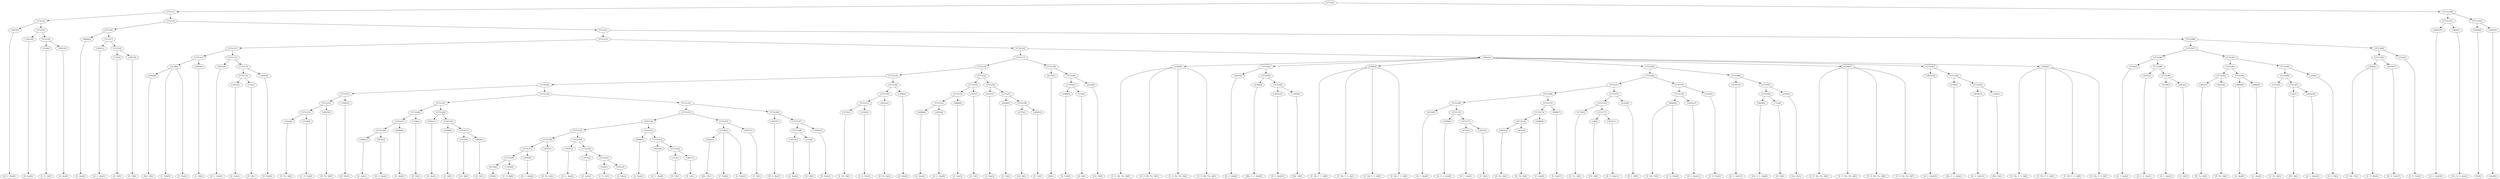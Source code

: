 digraph sample{
"L3635(0)"->"[D  G  Ais](0)"
"L-2013(0)"->"[D  Ais](0)"
"L524(0)"->"[C  D  G](0)"
"L5051(0)"->"[A  Ais](0)"
"L5721(4)"->"L524(0)"
"L5721(4)"->"L5051(0)"
"L5721(3)"->"L-2013(0)"
"L5721(3)"->"L5721(4)"
"L5721(2)"->"L3635(0)"
"L5721(2)"->"L5721(3)"
"L4984(0)"->"[G  Ais](0)"
"L3635(1)"->"[D  G  Ais](1)"
"L733(0)"->"[D  G](0)"
"L3857(0)"->"[F  G](0)"
"L5721(8)"->"L733(0)"
"L5721(8)"->"L3857(0)"
"L5721(7)"->"L3635(1)"
"L5721(7)"->"L5721(8)"
"L5721(6)"->"L4984(0)"
"L5721(6)"->"L5721(7)"
"L2922(0)"->"[Dis  G](0)"
"L5138(0)"->"[C  Dis](0)"
"L5138(0)"->"L2922(0)"
"L5138(0)"->"[C  Dis](1)"
"L2853(0)"->"[C  D](0)"
"L5721(12)"->"L5138(0)"
"L5721(12)"->"L2853(0)"
"L3635(2)"->"[D  G  Ais](2)"
"L-2013(1)"->"[D  Ais](1)"
"L733(1)"->"[D  G](1)"
"L5721(15)"->"L-2013(1)"
"L5721(15)"->"L733(1)"
"L-2005(0)"->"[D  Dis](0)"
"L5721(14)"->"L5721(15)"
"L5721(14)"->"L-2005(0)"
"L5721(13)"->"L3635(2)"
"L5721(13)"->"L5721(14)"
"L5721(11)"->"L5721(12)"
"L5721(11)"->"L5721(13)"
"L3710(0)"->"[C  Fis  A](0)"
"L5154(0)"->"[C  D  Fis](0)"
"L5721(23)"->"L3710(0)"
"L5721(23)"->"L5154(0)"
"L4935(0)"->"[D  Fis  A](0)"
"L5721(22)"->"L5721(23)"
"L5721(22)"->"L4935(0)"
"L-2005(1)"->"[D  Dis](1)"
"L5721(21)"->"L5721(22)"
"L5721(21)"->"L-2005(1)"
"L4984(1)"->"[G  Ais](1)"
"L3635(3)"->"[D  G  Ais](3)"
"L5721(28)"->"L4984(1)"
"L5721(28)"->"L3635(3)"
"L4984(2)"->"[G  Ais](2)"
"L5721(27)"->"L5721(28)"
"L5721(27)"->"L4984(2)"
"L733(2)"->"[D  G](2)"
"L5721(26)"->"L5721(27)"
"L5721(26)"->"L733(2)"
"L5051(1)"->"[A  Ais](1)"
"L4938(0)"->"[E  G](0)"
"L4775(0)"->"[Cis  A](0)"
"L4938(1)"->"[E  G](1)"
"L5721(31)"->"L4775(0)"
"L5721(31)"->"L4938(1)"
"L5721(30)"->"L4938(0)"
"L5721(30)"->"L5721(31)"
"L5721(29)"->"L5051(1)"
"L5721(29)"->"L5721(30)"
"L5721(25)"->"L5721(26)"
"L5721(25)"->"L5721(29)"
"L4178(0)"->"[D](0)"
"L-1934(0)"->"[C  D  A](0)"
"L5721(38)"->"L4178(0)"
"L5721(38)"->"L-1934(0)"
"L3635(4)"->"[D  G  Ais](4)"
"L5721(37)"->"L5721(38)"
"L5721(37)"->"L3635(4)"
"L4935(1)"->"[D  Fis  A](1)"
"L5721(36)"->"L5721(37)"
"L5721(36)"->"L4935(1)"
"L3635(5)"->"[D  G  Ais](5)"
"L-2013(2)"->"[D  Ais](2)"
"L524(1)"->"[C  D  G](1)"
"L5051(2)"->"[A  Ais](2)"
"L5721(41)"->"L524(1)"
"L5721(41)"->"L5051(2)"
"L5721(40)"->"L-2013(2)"
"L5721(40)"->"L5721(41)"
"L5721(39)"->"L3635(5)"
"L5721(39)"->"L5721(40)"
"L5721(35)"->"L5721(36)"
"L5721(35)"->"L5721(39)"
"L4984(3)"->"[G  Ais](3)"
"L3635(6)"->"[D  G  Ais](6)"
"L733(3)"->"[D  G](3)"
"L3857(1)"->"[F  G](1)"
"L5721(44)"->"L733(3)"
"L5721(44)"->"L3857(1)"
"L5721(43)"->"L3635(6)"
"L5721(43)"->"L5721(44)"
"L5721(42)"->"L4984(3)"
"L5721(42)"->"L5721(43)"
"L5721(34)"->"L5721(35)"
"L5721(34)"->"L5721(42)"
"L2922(1)"->"[Dis  G](1)"
"L5138(1)"->"[C  Dis](2)"
"L5138(1)"->"L2922(1)"
"L5138(1)"->"[C  Dis](3)"
"L2853(1)"->"[C  D](1)"
"L5721(45)"->"L5138(1)"
"L5721(45)"->"L2853(1)"
"L5721(33)"->"L5721(34)"
"L5721(33)"->"L5721(45)"
"L3635(7)"->"[D  G  Ais](7)"
"L-2013(3)"->"[D  Ais](3)"
"L733(4)"->"[D  G](4)"
"L5721(48)"->"L-2013(3)"
"L5721(48)"->"L733(4)"
"L-2005(2)"->"[D  Dis](2)"
"L5721(47)"->"L5721(48)"
"L5721(47)"->"L-2005(2)"
"L5721(46)"->"L3635(7)"
"L5721(46)"->"L5721(47)"
"L5721(32)"->"L5721(33)"
"L5721(32)"->"L5721(46)"
"L5721(24)"->"L5721(25)"
"L5721(24)"->"L5721(32)"
"L5721(20)"->"L5721(21)"
"L5721(20)"->"L5721(24)"
"L3710(1)"->"[C  Fis  A](1)"
"L5154(1)"->"[C  D  Fis](1)"
"L5721(51)"->"L3710(1)"
"L5721(51)"->"L5154(1)"
"L4935(2)"->"[D  Fis  A](2)"
"L5721(50)"->"L5721(51)"
"L5721(50)"->"L4935(2)"
"L-2005(3)"->"[D  Dis](3)"
"L5721(49)"->"L5721(50)"
"L5721(49)"->"L-2005(3)"
"L5721(19)"->"L5721(20)"
"L5721(19)"->"L5721(49)"
"L4984(4)"->"[G  Ais](4)"
"L3635(8)"->"[D  G  Ais](8)"
"L5721(55)"->"L4984(4)"
"L5721(55)"->"L3635(8)"
"L4984(5)"->"[G  Ais](5)"
"L5721(54)"->"L5721(55)"
"L5721(54)"->"L4984(5)"
"L733(5)"->"[D  G](5)"
"L5721(53)"->"L5721(54)"
"L5721(53)"->"L733(5)"
"L5051(3)"->"[A  Ais](3)"
"L4938(2)"->"[E  G](2)"
"L4775(1)"->"[Cis  A](1)"
"L4938(3)"->"[E  G](3)"
"L5721(58)"->"L4775(1)"
"L5721(58)"->"L4938(3)"
"L5721(57)"->"L4938(2)"
"L5721(57)"->"L5721(58)"
"L5721(56)"->"L5051(3)"
"L5721(56)"->"L5721(57)"
"L5721(52)"->"L5721(53)"
"L5721(52)"->"L5721(56)"
"L5721(18)"->"L5721(19)"
"L5721(18)"->"L5721(52)"
"L4178(1)"->"[D](1)"
"L3588(0)"->"[D  Fis](0)"
"L314(0)"->"[D  A](0)"
"L5721(61)"->"L3588(0)"
"L5721(61)"->"L314(0)"
"L2520(0)"->"[Cis  D](0)"
"L5721(60)"->"L5721(61)"
"L5721(60)"->"L2520(0)"
"L5721(59)"->"L4178(1)"
"L5721(59)"->"L5721(60)"
"L5721(17)"->"L5721(18)"
"L5721(17)"->"L5721(59)"
"L2366(0)"->"[C  D  Dis  Fis  A](0)"
"L2366(0)"->"[C  D  Dis  Fis  A](1)"
"L2366(0)"->"[C  D  Dis  Fis  A](2)"
"L2366(0)"->"[C  D  Dis  Fis  A](3)"
"L3635(9)"->"[D  G  Ais](9)"
"L4740(0)"->"[Dis  F  G  Ais](0)"
"L3635(10)"->"[D  G  Ais](10)"
"L-1856(0)"->"[Dis  E](0)"
"L5721(64)"->"L3635(10)"
"L5721(64)"->"L-1856(0)"
"L5721(63)"->"L4740(0)"
"L5721(63)"->"L5721(64)"
"L5721(62)"->"L3635(9)"
"L5721(62)"->"L5721(63)"
"L2008(0)"->"[C  Dis  F  G  A](0)"
"L2008(0)"->"[C  Dis  F  G  A](1)"
"L2008(0)"->"[C  Dis  F  G  A](2)"
"L2008(0)"->"[C  Dis  F  G  A](3)"
"L4154(0)"->"[D  F  Ais](0)"
"L5076(0)"->"[D  G  A  Ais](0)"
"L4154(1)"->"[D  F  Ais](1)"
"L2853(2)"->"[C  D](2)"
"L5721(71)"->"L4154(1)"
"L5721(71)"->"L2853(2)"
"L5721(70)"->"L5076(0)"
"L5721(70)"->"L5721(71)"
"L5721(69)"->"L4154(0)"
"L5721(69)"->"L5721(70)"
"L4935(3)"->"[D  Fis  A](3)"
"L4935(4)"->"[D  Fis  A](4)"
"L5721(74)"->"L4935(3)"
"L5721(74)"->"L4935(4)"
"L4984(6)"->"[G  Ais](6)"
"L5721(73)"->"L5721(74)"
"L5721(73)"->"L4984(6)"
"L4984(7)"->"[G  Ais](7)"
"L5721(72)"->"L5721(73)"
"L5721(72)"->"L4984(7)"
"L5721(68)"->"L5721(69)"
"L5721(68)"->"L5721(72)"
"L3710(2)"->"[C  Fis  A](2)"
"L18(0)"->"[Fis  A](0)"
"L3635(11)"->"[D  G  Ais](11)"
"L5721(77)"->"L18(0)"
"L5721(77)"->"L3635(11)"
"L5721(76)"->"L3710(2)"
"L5721(76)"->"L5721(77)"
"L2350(0)"->"[D  G  B](0)"
"L5721(75)"->"L5721(76)"
"L5721(75)"->"L2350(0)"
"L5721(67)"->"L5721(68)"
"L5721(67)"->"L5721(75)"
"L4082(0)"->"[C  Dis  F](0)"
"L4082(0)"->"[C  D  Dis](0)"
"L3635(12)"->"[D  G  Ais](12)"
"L5721(79)"->"L4082(0)"
"L5721(79)"->"L3635(12)"
"L5154(2)"->"[C  D  Fis](2)"
"L5721(78)"->"L5721(79)"
"L5721(78)"->"L5154(2)"
"L5721(66)"->"L5721(67)"
"L5721(66)"->"L5721(78)"
"L3635(13)"->"[D  G  Ais](13)"
"L3600(0)"->"[Cis  D  G  Ais](0)"
"L733(6)"->"[D  G](6)"
"L5721(82)"->"L3600(0)"
"L5721(82)"->"L733(6)"
"L2520(1)"->"[Cis  D](1)"
"L5721(81)"->"L5721(82)"
"L5721(81)"->"L2520(1)"
"L5721(80)"->"L3635(13)"
"L5721(80)"->"L5721(81)"
"L5721(65)"->"L5721(66)"
"L5721(65)"->"L5721(80)"
"L2366(1)"->"[C  D  Dis  Fis  A](4)"
"L2366(1)"->"[C  D  Dis  Fis  A](5)"
"L2366(1)"->"[C  D  Dis  Fis  A](6)"
"L2366(1)"->"[C  D  Dis  Fis  A](7)"
"L3635(14)"->"[D  G  Ais](14)"
"L4740(1)"->"[Dis  F  G  Ais](1)"
"L3635(15)"->"[D  G  Ais](15)"
"L-1856(1)"->"[Dis  E](1)"
"L5721(85)"->"L3635(15)"
"L5721(85)"->"L-1856(1)"
"L5721(84)"->"L4740(1)"
"L5721(84)"->"L5721(85)"
"L5721(83)"->"L3635(14)"
"L5721(83)"->"L5721(84)"
"L2008(1)"->"[C  Dis  F  G  A](4)"
"L2008(1)"->"[C  Dis  F  G  A](5)"
"L2008(1)"->"[C  Dis  F  G  A](6)"
"L2008(1)"->"[C  Dis  F  G  A](7)"
"L5491(0)"->"L2366(0)"
"L5491(0)"->"L5721(62)"
"L5491(0)"->"L2008(0)"
"L5491(0)"->"L5721(65)"
"L5491(0)"->"L2366(1)"
"L5491(0)"->"L5721(83)"
"L5491(0)"->"L2008(1)"
"L5721(16)"->"L5721(17)"
"L5721(16)"->"L5491(0)"
"L5721(10)"->"L5721(11)"
"L5721(10)"->"L5721(16)"
"L4154(2)"->"[D  F  Ais](2)"
"L5076(1)"->"[D  G  A  Ais](1)"
"L4154(3)"->"[D  F  Ais](3)"
"L2853(3)"->"[C  D](3)"
"L5721(90)"->"L4154(3)"
"L5721(90)"->"L2853(3)"
"L5721(89)"->"L5076(1)"
"L5721(89)"->"L5721(90)"
"L5721(88)"->"L4154(2)"
"L5721(88)"->"L5721(89)"
"L4935(5)"->"[D  Fis  A](5)"
"L4935(6)"->"[D  Fis  A](6)"
"L5721(93)"->"L4935(5)"
"L5721(93)"->"L4935(6)"
"L4984(8)"->"[G  Ais](8)"
"L4984(9)"->"[G  Ais](9)"
"L5721(94)"->"L4984(8)"
"L5721(94)"->"L4984(9)"
"L5721(92)"->"L5721(93)"
"L5721(92)"->"L5721(94)"
"L3710(3)"->"[C  Fis  A](3)"
"L18(1)"->"[Fis  A](1)"
"L3635(16)"->"[D  G  Ais](16)"
"L5721(97)"->"L18(1)"
"L5721(97)"->"L3635(16)"
"L5721(96)"->"L3710(3)"
"L5721(96)"->"L5721(97)"
"L2350(1)"->"[D  G  B](1)"
"L5721(95)"->"L5721(96)"
"L5721(95)"->"L2350(1)"
"L5721(91)"->"L5721(92)"
"L5721(91)"->"L5721(95)"
"L5721(87)"->"L5721(88)"
"L5721(87)"->"L5721(91)"
"L4082(1)"->"[C  Dis  F](1)"
"L4082(1)"->"[C  D  Dis](1)"
"L3635(17)"->"[D  G  Ais](17)"
"L5721(99)"->"L4082(1)"
"L5721(99)"->"L3635(17)"
"L5154(3)"->"[C  D  Fis](3)"
"L5721(98)"->"L5721(99)"
"L5721(98)"->"L5154(3)"
"L5721(86)"->"L5721(87)"
"L5721(86)"->"L5721(98)"
"L5721(9)"->"L5721(10)"
"L5721(9)"->"L5721(86)"
"L5721(5)"->"L5721(6)"
"L5721(5)"->"L5721(9)"
"L5721(1)"->"L5721(2)"
"L5721(1)"->"L5721(5)"
"L3635(18)"->"[D  G  Ais](18)"
"L3600(1)"->"[Cis  D  G  Ais](1)"
"L5721(101)"->"L3635(18)"
"L5721(101)"->"L3600(1)"
"L2930(0)"->"[G](0)"
"L3642(0)"->"[rest](0)"
"L5721(102)"->"L2930(0)"
"L5721(102)"->"L3642(0)"
"L5721(100)"->"L5721(101)"
"L5721(100)"->"L5721(102)"
"L5721(0)"->"L5721(1)"
"L5721(0)"->"L5721(100)"
{rank = min; "L5721(0)"}
{rank = same; "L5721(1)"; "L5721(100)";}
{rank = same; "L5721(2)"; "L5721(5)"; "L5721(101)"; "L5721(102)";}
{rank = same; "L3635(0)"; "L5721(3)"; "L5721(6)"; "L5721(9)"; "L3635(18)"; "L3600(1)"; "L2930(0)"; "L3642(0)";}
{rank = same; "L-2013(0)"; "L5721(4)"; "L4984(0)"; "L5721(7)"; "L5721(10)"; "L5721(86)";}
{rank = same; "L524(0)"; "L5051(0)"; "L3635(1)"; "L5721(8)"; "L5721(11)"; "L5721(16)"; "L5721(87)"; "L5721(98)";}
{rank = same; "L733(0)"; "L3857(0)"; "L5721(12)"; "L5721(13)"; "L5721(17)"; "L5491(0)"; "L5721(88)"; "L5721(91)"; "L5721(99)"; "L5154(3)";}
{rank = same; "L5138(0)"; "L2853(0)"; "L3635(2)"; "L5721(14)"; "L5721(18)"; "L5721(59)"; "L2366(0)"; "L5721(62)"; "L2008(0)"; "L5721(65)"; "L2366(1)"; "L5721(83)"; "L2008(1)"; "L4154(2)"; "L5721(89)"; "L5721(92)"; "L5721(95)"; "L4082(1)"; "L3635(17)";}
{rank = same; "L2922(0)"; "L5721(15)"; "L-2005(0)"; "L5721(19)"; "L5721(52)"; "L4178(1)"; "L5721(60)"; "L3635(9)"; "L5721(63)"; "L5721(66)"; "L5721(80)"; "L3635(14)"; "L5721(84)"; "L5076(1)"; "L5721(90)"; "L5721(93)"; "L5721(94)"; "L5721(96)"; "L2350(1)";}
{rank = same; "L-2013(1)"; "L733(1)"; "L5721(20)"; "L5721(49)"; "L5721(53)"; "L5721(56)"; "L5721(61)"; "L2520(0)"; "L4740(0)"; "L5721(64)"; "L5721(67)"; "L5721(78)"; "L3635(13)"; "L5721(81)"; "L4740(1)"; "L5721(85)"; "L4154(3)"; "L2853(3)"; "L4935(5)"; "L4935(6)"; "L4984(8)"; "L4984(9)"; "L3710(3)"; "L5721(97)";}
{rank = same; "L5721(21)"; "L5721(24)"; "L5721(50)"; "L-2005(3)"; "L5721(54)"; "L733(5)"; "L5051(3)"; "L5721(57)"; "L3588(0)"; "L314(0)"; "L3635(10)"; "L-1856(0)"; "L5721(68)"; "L5721(75)"; "L5721(79)"; "L5154(2)"; "L5721(82)"; "L2520(1)"; "L3635(15)"; "L-1856(1)"; "L18(1)"; "L3635(16)";}
{rank = same; "L5721(22)"; "L-2005(1)"; "L5721(25)"; "L5721(32)"; "L5721(51)"; "L4935(2)"; "L5721(55)"; "L4984(5)"; "L4938(2)"; "L5721(58)"; "L5721(69)"; "L5721(72)"; "L5721(76)"; "L2350(0)"; "L4082(0)"; "L3635(12)"; "L3600(0)"; "L733(6)";}
{rank = same; "L5721(23)"; "L4935(0)"; "L5721(26)"; "L5721(29)"; "L5721(33)"; "L5721(46)"; "L3710(1)"; "L5154(1)"; "L4984(4)"; "L3635(8)"; "L4775(1)"; "L4938(3)"; "L4154(0)"; "L5721(70)"; "L5721(73)"; "L4984(7)"; "L3710(2)"; "L5721(77)";}
{rank = same; "L3710(0)"; "L5154(0)"; "L5721(27)"; "L733(2)"; "L5051(1)"; "L5721(30)"; "L5721(34)"; "L5721(45)"; "L3635(7)"; "L5721(47)"; "L5076(0)"; "L5721(71)"; "L5721(74)"; "L4984(6)"; "L18(0)"; "L3635(11)";}
{rank = same; "L5721(28)"; "L4984(2)"; "L4938(0)"; "L5721(31)"; "L5721(35)"; "L5721(42)"; "L5138(1)"; "L2853(1)"; "L5721(48)"; "L-2005(2)"; "L4154(1)"; "L2853(2)"; "L4935(3)"; "L4935(4)";}
{rank = same; "L4984(1)"; "L3635(3)"; "L4775(0)"; "L4938(1)"; "L5721(36)"; "L5721(39)"; "L4984(3)"; "L5721(43)"; "L2922(1)"; "L-2013(3)"; "L733(4)";}
{rank = same; "L5721(37)"; "L4935(1)"; "L3635(5)"; "L5721(40)"; "L3635(6)"; "L5721(44)";}
{rank = same; "L5721(38)"; "L3635(4)"; "L-2013(2)"; "L5721(41)"; "L733(3)"; "L3857(1)";}
{rank = same; "L4178(0)"; "L-1934(0)"; "L524(1)"; "L5051(2)";}
{rank = max; "[A  Ais](0)"; "[A  Ais](1)"; "[A  Ais](2)"; "[A  Ais](3)"; "[C  D  A](0)"; "[C  D  Dis  Fis  A](0)"; "[C  D  Dis  Fis  A](1)"; "[C  D  Dis  Fis  A](2)"; "[C  D  Dis  Fis  A](3)"; "[C  D  Dis  Fis  A](4)"; "[C  D  Dis  Fis  A](5)"; "[C  D  Dis  Fis  A](6)"; "[C  D  Dis  Fis  A](7)"; "[C  D  Dis](0)"; "[C  D  Dis](1)"; "[C  D  Fis](0)"; "[C  D  Fis](1)"; "[C  D  Fis](2)"; "[C  D  Fis](3)"; "[C  D  G](0)"; "[C  D  G](1)"; "[C  D](0)"; "[C  D](1)"; "[C  D](2)"; "[C  D](3)"; "[C  Dis  F  G  A](0)"; "[C  Dis  F  G  A](1)"; "[C  Dis  F  G  A](2)"; "[C  Dis  F  G  A](3)"; "[C  Dis  F  G  A](4)"; "[C  Dis  F  G  A](5)"; "[C  Dis  F  G  A](6)"; "[C  Dis  F  G  A](7)"; "[C  Dis  F](0)"; "[C  Dis  F](1)"; "[C  Dis](0)"; "[C  Dis](1)"; "[C  Dis](2)"; "[C  Dis](3)"; "[C  Fis  A](0)"; "[C  Fis  A](1)"; "[C  Fis  A](2)"; "[C  Fis  A](3)"; "[Cis  A](0)"; "[Cis  A](1)"; "[Cis  D  G  Ais](0)"; "[Cis  D  G  Ais](1)"; "[Cis  D](0)"; "[Cis  D](1)"; "[D  A](0)"; "[D  Ais](0)"; "[D  Ais](1)"; "[D  Ais](2)"; "[D  Ais](3)"; "[D  Dis](0)"; "[D  Dis](1)"; "[D  Dis](2)"; "[D  Dis](3)"; "[D  F  Ais](0)"; "[D  F  Ais](1)"; "[D  F  Ais](2)"; "[D  F  Ais](3)"; "[D  Fis  A](0)"; "[D  Fis  A](1)"; "[D  Fis  A](2)"; "[D  Fis  A](3)"; "[D  Fis  A](4)"; "[D  Fis  A](5)"; "[D  Fis  A](6)"; "[D  Fis](0)"; "[D  G  A  Ais](0)"; "[D  G  A  Ais](1)"; "[D  G  Ais](0)"; "[D  G  Ais](1)"; "[D  G  Ais](10)"; "[D  G  Ais](11)"; "[D  G  Ais](12)"; "[D  G  Ais](13)"; "[D  G  Ais](14)"; "[D  G  Ais](15)"; "[D  G  Ais](16)"; "[D  G  Ais](17)"; "[D  G  Ais](18)"; "[D  G  Ais](2)"; "[D  G  Ais](3)"; "[D  G  Ais](4)"; "[D  G  Ais](5)"; "[D  G  Ais](6)"; "[D  G  Ais](7)"; "[D  G  Ais](8)"; "[D  G  Ais](9)"; "[D  G  B](0)"; "[D  G  B](1)"; "[D  G](0)"; "[D  G](1)"; "[D  G](2)"; "[D  G](3)"; "[D  G](4)"; "[D  G](5)"; "[D  G](6)"; "[D](0)"; "[D](1)"; "[Dis  E](0)"; "[Dis  E](1)"; "[Dis  F  G  Ais](0)"; "[Dis  F  G  Ais](1)"; "[Dis  G](0)"; "[Dis  G](1)"; "[E  G](0)"; "[E  G](1)"; "[E  G](2)"; "[E  G](3)"; "[F  G](0)"; "[F  G](1)"; "[Fis  A](0)"; "[Fis  A](1)"; "[G  Ais](0)"; "[G  Ais](1)"; "[G  Ais](2)"; "[G  Ais](3)"; "[G  Ais](4)"; "[G  Ais](5)"; "[G  Ais](6)"; "[G  Ais](7)"; "[G  Ais](8)"; "[G  Ais](9)"; "[G](0)"; "[rest](0)";}
}